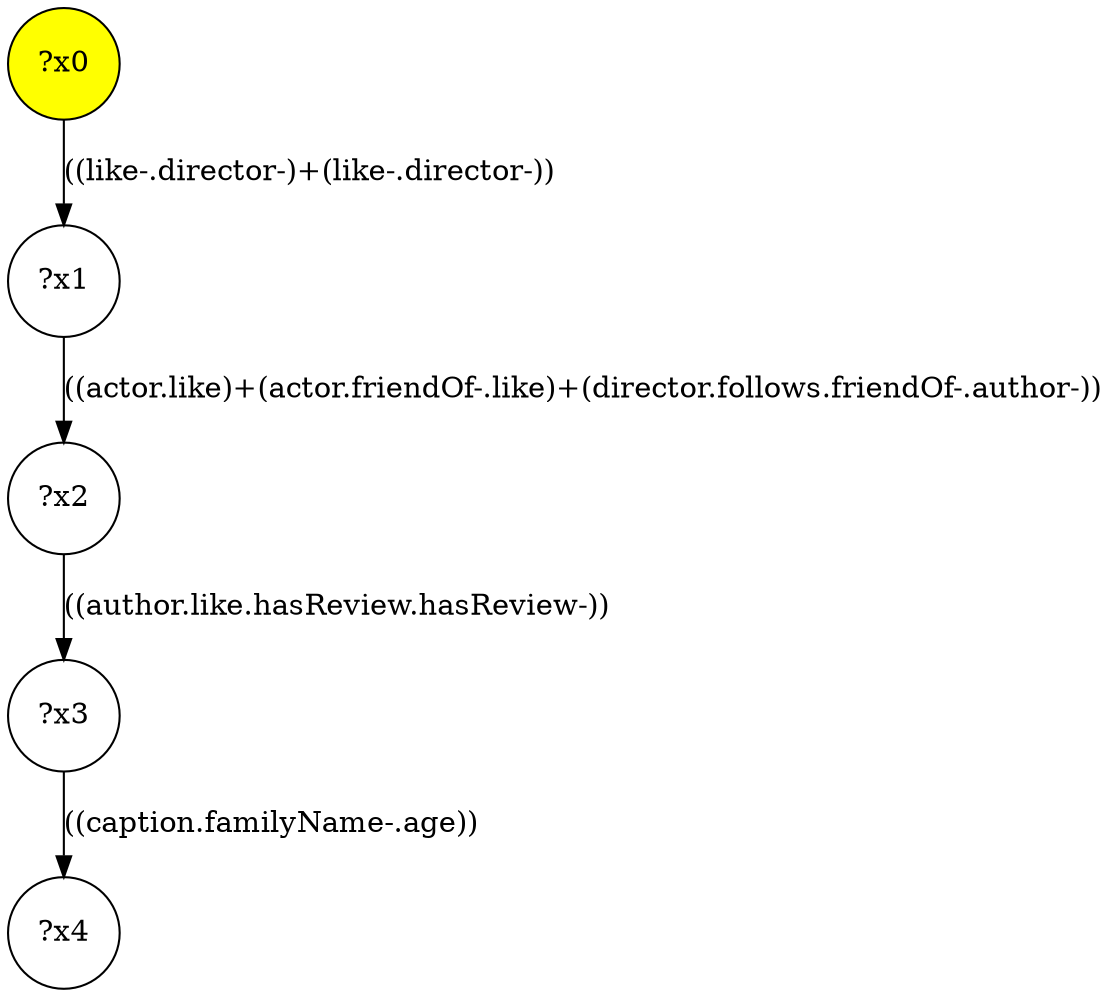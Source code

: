 digraph g {
	x0 [fillcolor="yellow", style="filled," shape=circle, label="?x0"];
	x1 [shape=circle, label="?x1"];
	x0 -> x1 [label="((like-.director-)+(like-.director-))"];
	x2 [shape=circle, label="?x2"];
	x1 -> x2 [label="((actor.like)+(actor.friendOf-.like)+(director.follows.friendOf-.author-))"];
	x3 [shape=circle, label="?x3"];
	x2 -> x3 [label="((author.like.hasReview.hasReview-))"];
	x4 [shape=circle, label="?x4"];
	x3 -> x4 [label="((caption.familyName-.age))"];
}
